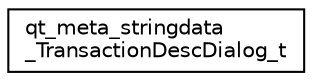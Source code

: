 digraph "Graphical Class Hierarchy"
{
 // LATEX_PDF_SIZE
  edge [fontname="Helvetica",fontsize="10",labelfontname="Helvetica",labelfontsize="10"];
  node [fontname="Helvetica",fontsize="10",shape=record];
  rankdir="LR";
  Node0 [label="qt_meta_stringdata\l_TransactionDescDialog_t",height=0.2,width=0.4,color="black", fillcolor="white", style="filled",URL="$structqt__meta__stringdata___transaction_desc_dialog__t.html",tooltip=" "];
}
